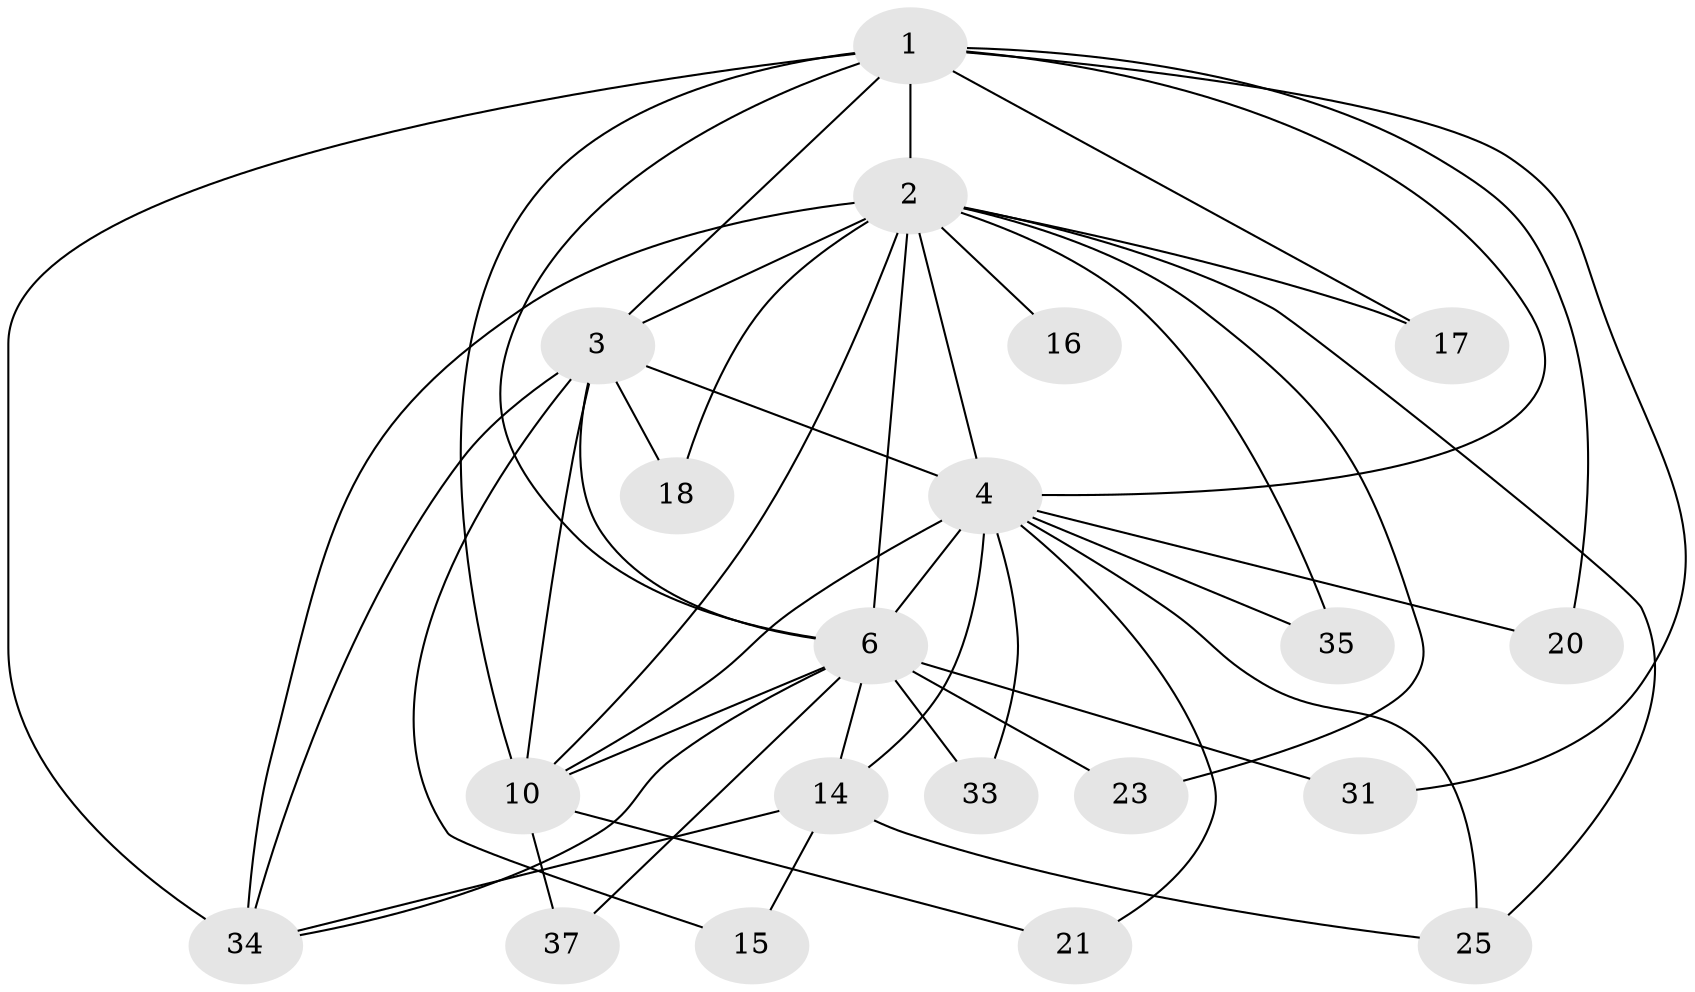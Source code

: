 // original degree distribution, {19: 0.02, 12: 0.02, 14: 0.06, 15: 0.02, 10: 0.02, 18: 0.04, 13: 0.02, 7: 0.04, 2: 0.58, 6: 0.02, 3: 0.14, 4: 0.02}
// Generated by graph-tools (version 1.1) at 2025/17/03/04/25 18:17:55]
// undirected, 20 vertices, 46 edges
graph export_dot {
graph [start="1"]
  node [color=gray90,style=filled];
  1 [super="+19+45"];
  2 [super="+9+26+7"];
  3;
  4 [super="+36+13+5+38"];
  6 [super="+8+47+43+50"];
  10;
  14 [super="+30"];
  15;
  16;
  17;
  18;
  20;
  21;
  23 [super="+41"];
  25;
  31;
  33;
  34 [super="+42+40"];
  35;
  37;
  1 -- 2 [weight=5];
  1 -- 3;
  1 -- 4 [weight=5];
  1 -- 6 [weight=3];
  1 -- 10 [weight=2];
  1 -- 17;
  1 -- 20;
  1 -- 31;
  1 -- 34;
  2 -- 3 [weight=3];
  2 -- 4 [weight=8];
  2 -- 6 [weight=6];
  2 -- 10 [weight=4];
  2 -- 16 [weight=2];
  2 -- 23;
  2 -- 34;
  2 -- 35;
  2 -- 17;
  2 -- 18;
  2 -- 25;
  3 -- 4 [weight=3];
  3 -- 6 [weight=2];
  3 -- 10;
  3 -- 15;
  3 -- 18;
  3 -- 34 [weight=2];
  4 -- 6 [weight=6];
  4 -- 10 [weight=2];
  4 -- 20;
  4 -- 21;
  4 -- 33;
  4 -- 35;
  4 -- 14;
  4 -- 25;
  6 -- 10 [weight=2];
  6 -- 14 [weight=3];
  6 -- 33;
  6 -- 34;
  6 -- 37;
  6 -- 23 [weight=2];
  6 -- 31;
  10 -- 21;
  10 -- 37;
  14 -- 15;
  14 -- 25;
  14 -- 34;
}
